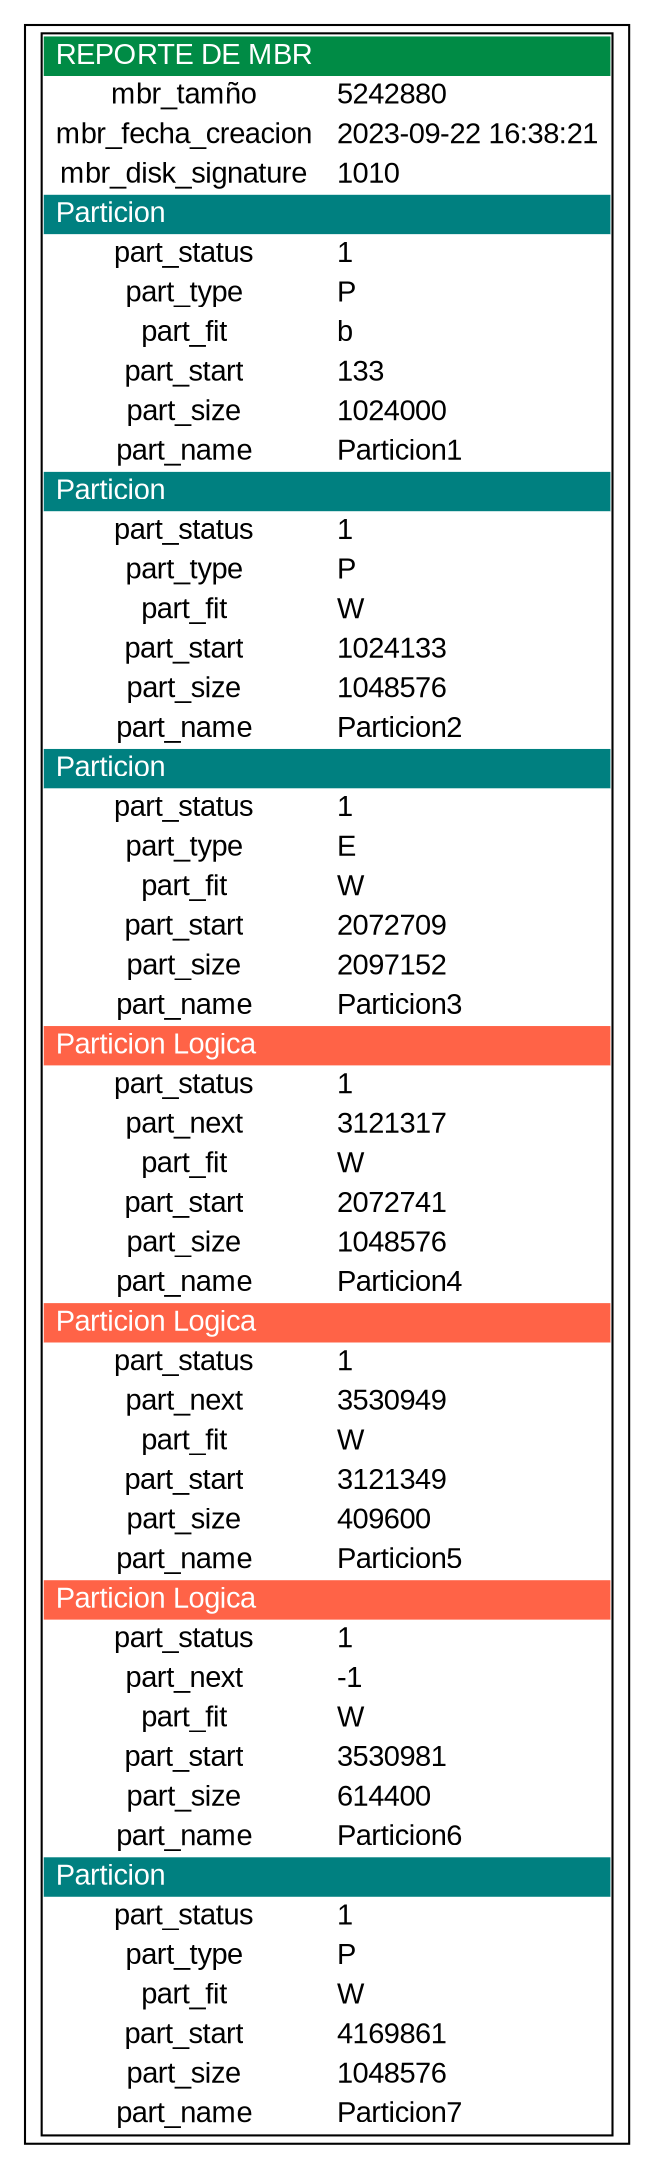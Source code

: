 digraph G {
  subgraph cluster { margin="0.0" penwidth="1.0"
    tbl [shape=none fontname="Arial" label=<
        <table border="1" cellborder="0" cellspacing="0">
        <tr>
            <td bgcolor="springgreen4" align="left"><font color="white"> REPORTE DE MBR </font></td>
            <td bgcolor="springgreen4" align="left"><font color="white"> </font></td>
        </tr>
        <tr>
            <td bgcolor="white" align="center"> mbr_tamño </td>
            <td bgcolor="white" align="left"> 5242880 </td>
        </tr>
        <tr>
            <td bgcolor="white" align="center"> mbr_fecha_creacion </td>
            <td bgcolor="white" align="left"> 2023-09-22 16:38:21 </td>
        </tr>
        <tr>
            <td bgcolor="white" align="center"> mbr_disk_signature </td>
            <td bgcolor="white" align="left"> 1010 </td>
        </tr>
        <tr>
            <td bgcolor="teal" align="left"><font color="white"> Particion </font></td>
            <td bgcolor="teal" align="left"><font color="white"> </font></td>
        </tr>
        <tr>
            <td bgcolor="white" align="center"> part_status </td>
            <td bgcolor="white" align="left"> 1 </td>
        </tr>
        <tr>
            <td bgcolor="white" align="center"> part_type </td>
            <td bgcolor="white" align="left"> P </td>
        </tr>
        <tr>
            <td bgcolor="white" align="center"> part_fit </td>
            <td bgcolor="white" align="left"> b </td>
        </tr>
        <tr>
            <td bgcolor="white" align="center"> part_start </td>
            <td bgcolor="white" align="left"> 133 </td>
        </tr>
        <tr>
            <td bgcolor="white" align="center"> part_size </td>
            <td bgcolor="white" align="left"> 1024000 </td>
        </tr>
        <tr>
            <td bgcolor="white" align="center"> part_name </td>
            <td bgcolor="white" align="left"> Particion1 </td>
        </tr>
        <tr>
            <td bgcolor="teal" align="left"><font color="white"> Particion </font></td>
            <td bgcolor="teal" align="left"><font color="white"> </font></td>
        </tr>
        <tr>
            <td bgcolor="white" align="center"> part_status </td>
            <td bgcolor="white" align="left"> 1 </td>
        </tr>
        <tr>
            <td bgcolor="white" align="center"> part_type </td>
            <td bgcolor="white" align="left"> P </td>
        </tr>
        <tr>
            <td bgcolor="white" align="center"> part_fit </td>
            <td bgcolor="white" align="left"> W </td>
        </tr>
        <tr>
            <td bgcolor="white" align="center"> part_start </td>
            <td bgcolor="white" align="left"> 1024133 </td>
        </tr>
        <tr>
            <td bgcolor="white" align="center"> part_size </td>
            <td bgcolor="white" align="left"> 1048576 </td>
        </tr>
        <tr>
            <td bgcolor="white" align="center"> part_name </td>
            <td bgcolor="white" align="left"> Particion2 </td>
        </tr>
        <tr>
            <td bgcolor="teal" align="left"><font color="white"> Particion </font></td>
            <td bgcolor="teal" align="left"><font color="white"> </font></td>
        </tr>
        <tr>
            <td bgcolor="white" align="center"> part_status </td>
            <td bgcolor="white" align="left"> 1 </td>
        </tr>
        <tr>
            <td bgcolor="white" align="center"> part_type </td>
            <td bgcolor="white" align="left"> E </td>
        </tr>
        <tr>
            <td bgcolor="white" align="center"> part_fit </td>
            <td bgcolor="white" align="left"> W </td>
        </tr>
        <tr>
            <td bgcolor="white" align="center"> part_start </td>
            <td bgcolor="white" align="left"> 2072709 </td>
        </tr>
        <tr>
            <td bgcolor="white" align="center"> part_size </td>
            <td bgcolor="white" align="left"> 2097152 </td>
        </tr>
        <tr>
            <td bgcolor="white" align="center"> part_name </td>
            <td bgcolor="white" align="left"> Particion3 </td>
        </tr>
        <tr>
            <td bgcolor="tomato" align="left"><font color="white"> Particion Logica </font></td>
            <td bgcolor="tomato" align="left"><font color="white"> </font></td>
        </tr>
        <tr>
            <td bgcolor="white" align="center"> part_status </td>
            <td bgcolor="white" align="left"> 1 </td>
        </tr>
        <tr>
            <td bgcolor="white" align="center"> part_next </td>
            <td bgcolor="white" align="left"> 3121317 </td>
        </tr>
        <tr>
            <td bgcolor="white" align="center"> part_fit </td>
            <td bgcolor="white" align="left"> W </td>
        </tr>
        <tr>
            <td bgcolor="white" align="center"> part_start </td>
            <td bgcolor="white" align="left"> 2072741 </td>
        </tr>
        <tr>
            <td bgcolor="white" align="center"> part_size </td>
            <td bgcolor="white" align="left"> 1048576 </td>
        </tr>
        <tr>
            <td bgcolor="white" align="center"> part_name </td>
            <td bgcolor="white" align="left"> Particion4 </td>
        </tr>
        <tr>
            <td bgcolor="tomato" align="left"><font color="white"> Particion Logica </font></td>
            <td bgcolor="tomato" align="left"><font color="white"> </font></td>
        </tr>
        <tr>
            <td bgcolor="white" align="center"> part_status </td>
            <td bgcolor="white" align="left"> 1 </td>
        </tr>
        <tr>
            <td bgcolor="white" align="center"> part_next </td>
            <td bgcolor="white" align="left"> 3530949 </td>
        </tr>
        <tr>
            <td bgcolor="white" align="center"> part_fit </td>
            <td bgcolor="white" align="left"> W </td>
        </tr>
        <tr>
            <td bgcolor="white" align="center"> part_start </td>
            <td bgcolor="white" align="left"> 3121349 </td>
        </tr>
        <tr>
            <td bgcolor="white" align="center"> part_size </td>
            <td bgcolor="white" align="left"> 409600 </td>
        </tr>
        <tr>
            <td bgcolor="white" align="center"> part_name </td>
            <td bgcolor="white" align="left"> Particion5 </td>
        </tr>
        <tr>
            <td bgcolor="tomato" align="left"><font color="white"> Particion Logica </font></td>
            <td bgcolor="tomato" align="left"><font color="white"> </font></td>
        </tr>
        <tr>
            <td bgcolor="white" align="center"> part_status </td>
            <td bgcolor="white" align="left"> 1 </td>
        </tr>
        <tr>
            <td bgcolor="white" align="center"> part_next </td>
            <td bgcolor="white" align="left"> -1 </td>
        </tr>
        <tr>
            <td bgcolor="white" align="center"> part_fit </td>
            <td bgcolor="white" align="left"> W </td>
        </tr>
        <tr>
            <td bgcolor="white" align="center"> part_start </td>
            <td bgcolor="white" align="left"> 3530981 </td>
        </tr>
        <tr>
            <td bgcolor="white" align="center"> part_size </td>
            <td bgcolor="white" align="left"> 614400 </td>
        </tr>
        <tr>
            <td bgcolor="white" align="center"> part_name </td>
            <td bgcolor="white" align="left"> Particion6 </td>
        </tr>
        <tr>
            <td bgcolor="teal" align="left"><font color="white"> Particion </font></td>
            <td bgcolor="teal" align="left"><font color="white"> </font></td>
        </tr>
        <tr>
            <td bgcolor="white" align="center"> part_status </td>
            <td bgcolor="white" align="left"> 1 </td>
        </tr>
        <tr>
            <td bgcolor="white" align="center"> part_type </td>
            <td bgcolor="white" align="left"> P </td>
        </tr>
        <tr>
            <td bgcolor="white" align="center"> part_fit </td>
            <td bgcolor="white" align="left"> W </td>
        </tr>
        <tr>
            <td bgcolor="white" align="center"> part_start </td>
            <td bgcolor="white" align="left"> 4169861 </td>
        </tr>
        <tr>
            <td bgcolor="white" align="center"> part_size </td>
            <td bgcolor="white" align="left"> 1048576 </td>
        </tr>
        <tr>
            <td bgcolor="white" align="center"> part_name </td>
            <td bgcolor="white" align="left"> Particion7 </td>
        </tr>
        </table>
    >];
  }
}